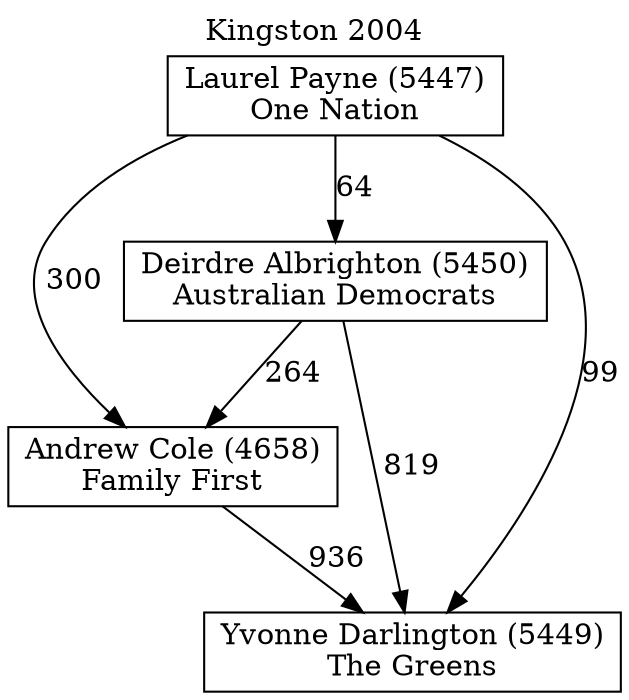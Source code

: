 // House preference flow
digraph "Yvonne Darlington (5449)_Kingston_2004" {
	graph [label="Kingston 2004" labelloc=t mclimit=10]
	node [shape=box]
	"Andrew Cole (4658)" [label="Andrew Cole (4658)
Family First"]
	"Deirdre Albrighton (5450)" [label="Deirdre Albrighton (5450)
Australian Democrats"]
	"Laurel Payne (5447)" [label="Laurel Payne (5447)
One Nation"]
	"Yvonne Darlington (5449)" [label="Yvonne Darlington (5449)
The Greens"]
	"Andrew Cole (4658)" -> "Yvonne Darlington (5449)" [label=936]
	"Deirdre Albrighton (5450)" -> "Andrew Cole (4658)" [label=264]
	"Deirdre Albrighton (5450)" -> "Yvonne Darlington (5449)" [label=819]
	"Laurel Payne (5447)" -> "Andrew Cole (4658)" [label=300]
	"Laurel Payne (5447)" -> "Deirdre Albrighton (5450)" [label=64]
	"Laurel Payne (5447)" -> "Yvonne Darlington (5449)" [label=99]
}

